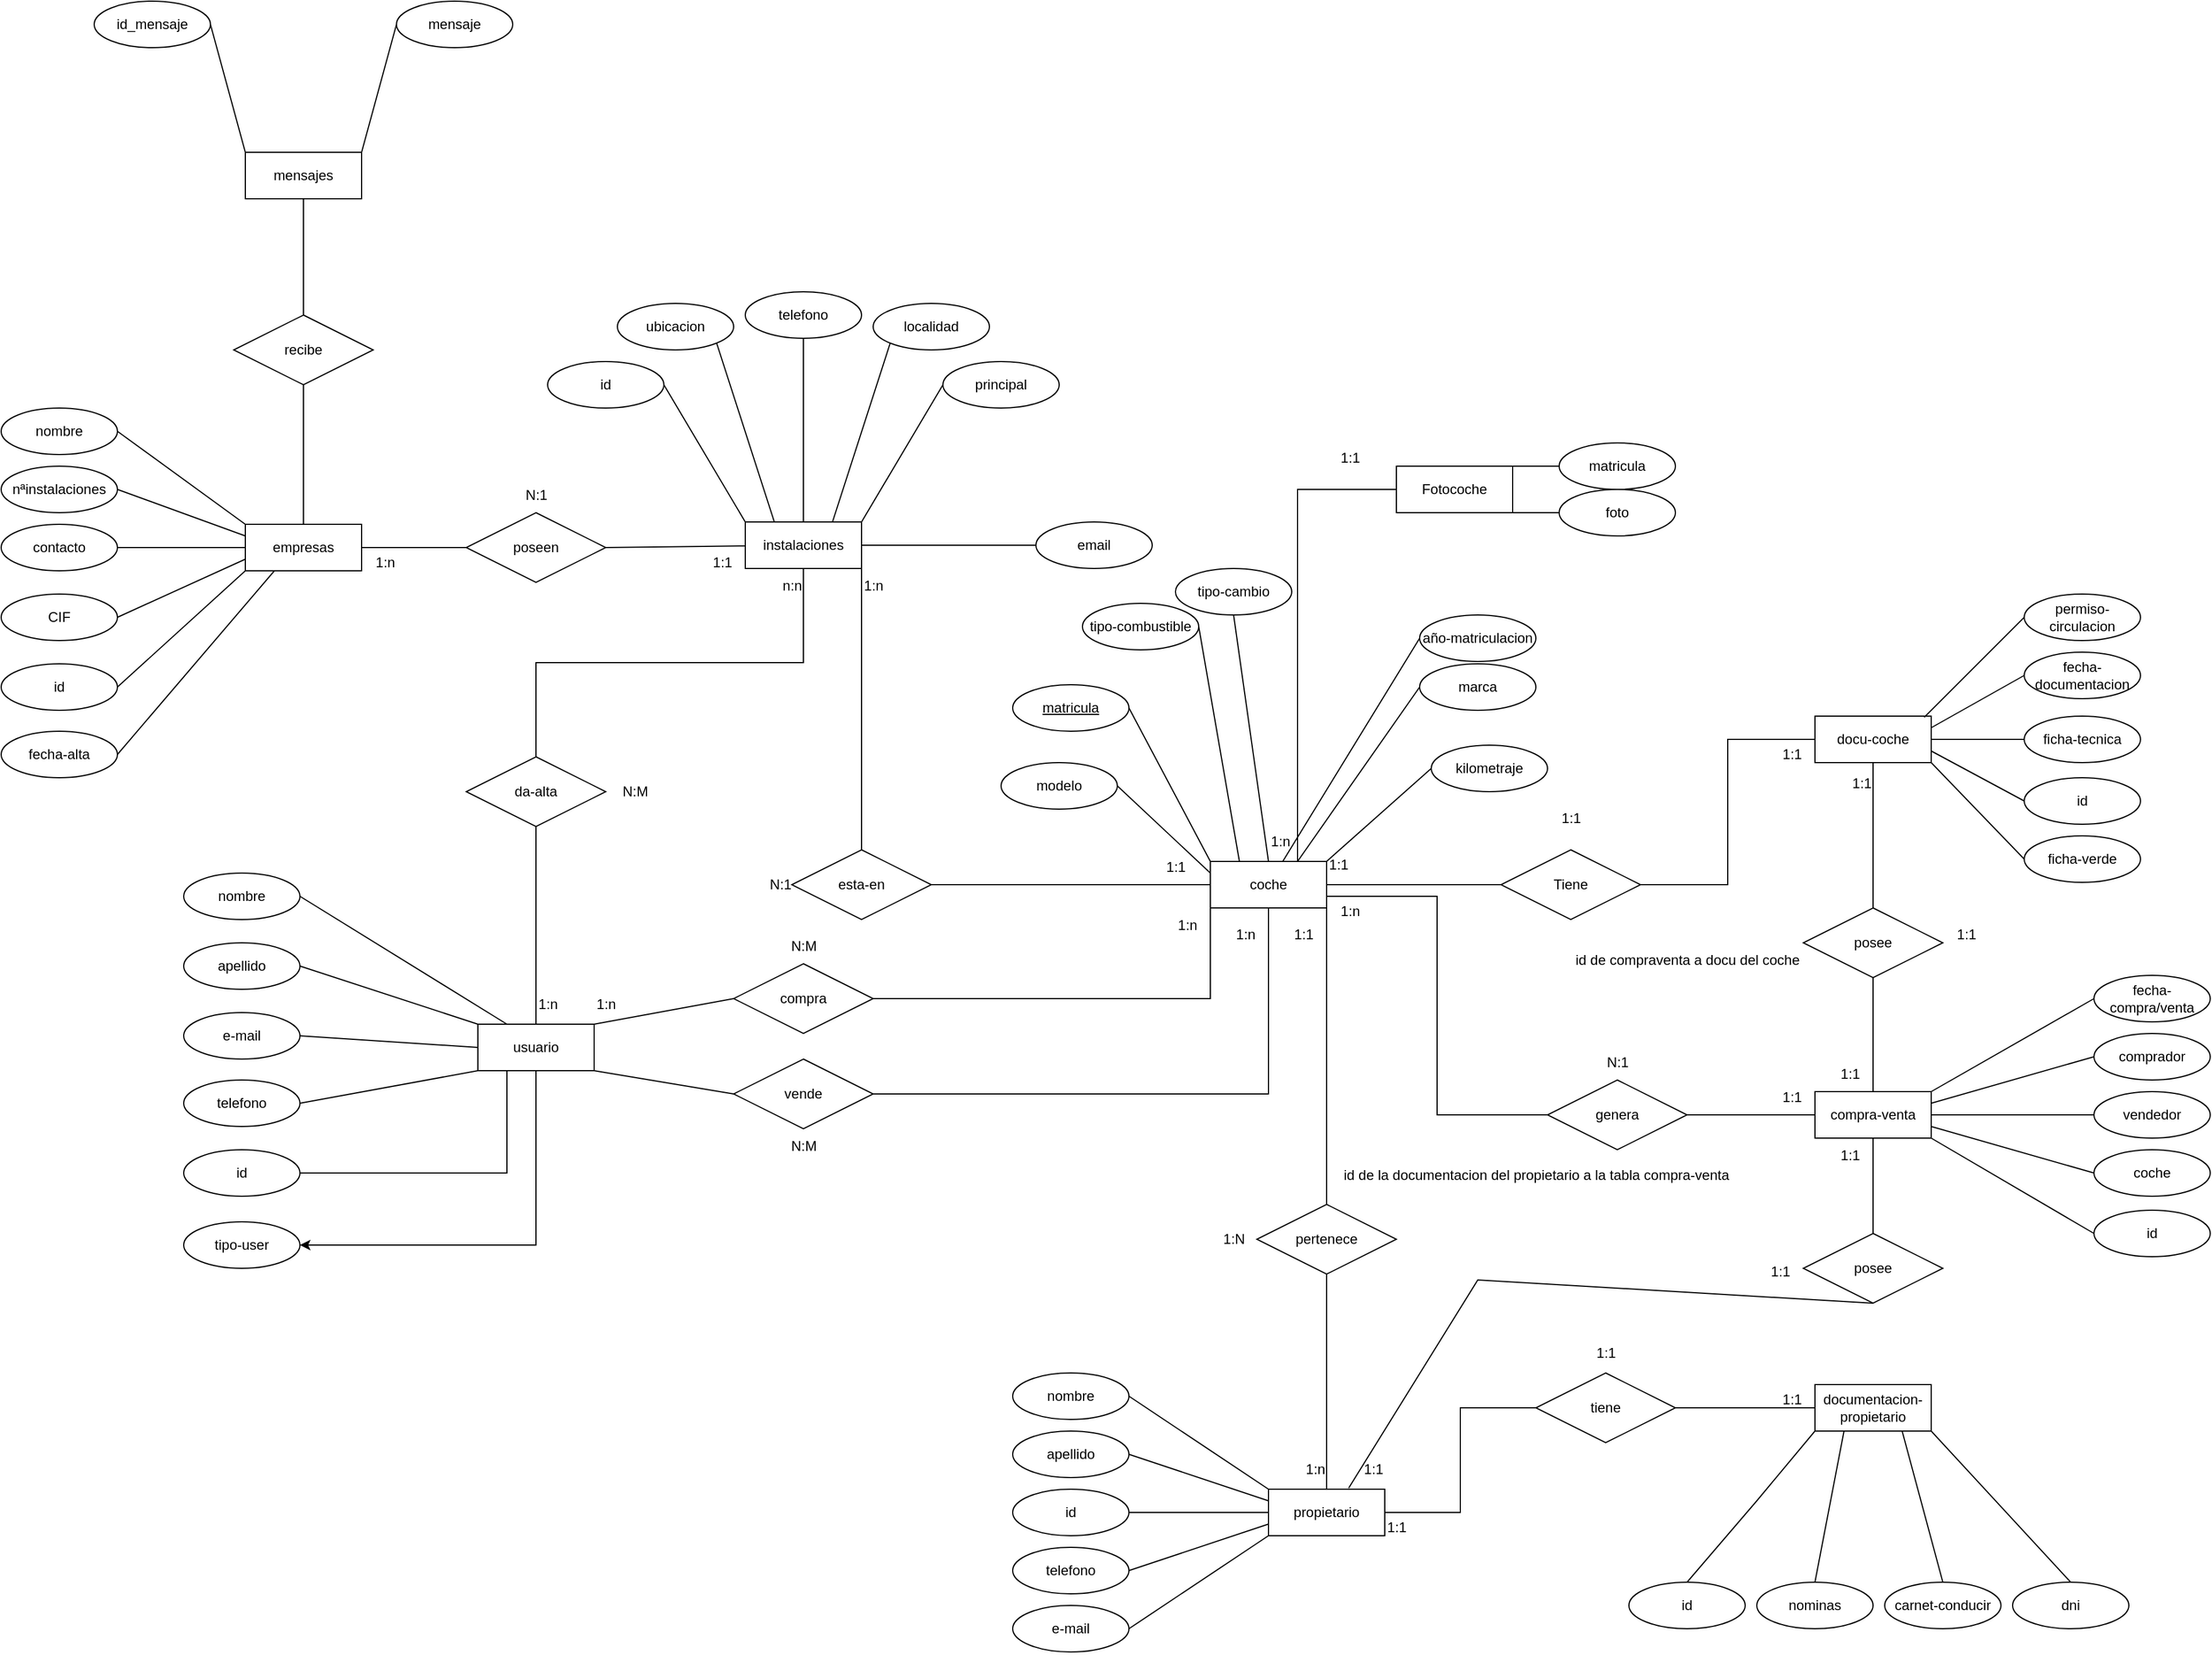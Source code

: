 <mxfile version="24.6.4" type="device">
  <diagram name="Página-1" id="o32XOpae7jngoMdHdTob">
    <mxGraphModel dx="2261" dy="2005" grid="1" gridSize="10" guides="1" tooltips="1" connect="1" arrows="1" fold="1" page="1" pageScale="1" pageWidth="827" pageHeight="1169" math="0" shadow="0">
      <root>
        <mxCell id="0" />
        <mxCell id="1" parent="0" />
        <mxCell id="p2h6je1VR1aponJOLCcb-19" style="edgeStyle=none;rounded=0;orthogonalLoop=1;jettySize=auto;html=1;exitX=1;exitY=0.5;exitDx=0;exitDy=0;endArrow=none;endFill=0;" parent="1" source="p2h6je1VR1aponJOLCcb-2" target="p2h6je1VR1aponJOLCcb-18" edge="1">
          <mxGeometry relative="1" as="geometry" />
        </mxCell>
        <mxCell id="LXrjmOvLJOe-oif1tUqk-15" style="edgeStyle=orthogonalEdgeStyle;rounded=0;orthogonalLoop=1;jettySize=auto;html=1;exitX=1;exitY=0.75;exitDx=0;exitDy=0;entryX=0;entryY=0.5;entryDx=0;entryDy=0;endArrow=none;endFill=0;" parent="1" source="p2h6je1VR1aponJOLCcb-2" target="LXrjmOvLJOe-oif1tUqk-14" edge="1">
          <mxGeometry relative="1" as="geometry" />
        </mxCell>
        <mxCell id="v3i-XIdAXRBcabQPb2au-12" style="edgeStyle=none;rounded=0;orthogonalLoop=1;jettySize=auto;html=1;exitX=0;exitY=0.5;exitDx=0;exitDy=0;entryX=1;entryY=0.5;entryDx=0;entryDy=0;endArrow=none;endFill=0;" parent="1" source="p2h6je1VR1aponJOLCcb-2" target="v3i-XIdAXRBcabQPb2au-11" edge="1">
          <mxGeometry relative="1" as="geometry" />
        </mxCell>
        <mxCell id="qPH6WN7WB-IxrL-zVzdW-25" style="edgeStyle=none;rounded=0;orthogonalLoop=1;jettySize=auto;html=1;exitX=1;exitY=1;exitDx=0;exitDy=0;entryX=0.5;entryY=0;entryDx=0;entryDy=0;endArrow=none;endFill=0;" parent="1" source="p2h6je1VR1aponJOLCcb-2" target="p2h6je1VR1aponJOLCcb-33" edge="1">
          <mxGeometry relative="1" as="geometry" />
        </mxCell>
        <mxCell id="p2h6je1VR1aponJOLCcb-2" value="coche" style="whiteSpace=wrap;html=1;align=center;" parent="1" vertex="1">
          <mxGeometry x="370" y="260" width="100" height="40" as="geometry" />
        </mxCell>
        <mxCell id="p2h6je1VR1aponJOLCcb-10" style="edgeStyle=none;rounded=0;orthogonalLoop=1;jettySize=auto;html=1;entryX=0;entryY=0;entryDx=0;entryDy=0;exitX=1;exitY=0.5;exitDx=0;exitDy=0;endArrow=none;endFill=0;" parent="1" source="p2h6je1VR1aponJOLCcb-3" target="p2h6je1VR1aponJOLCcb-2" edge="1">
          <mxGeometry relative="1" as="geometry">
            <mxPoint x="290" y="150" as="sourcePoint" />
          </mxGeometry>
        </mxCell>
        <mxCell id="p2h6je1VR1aponJOLCcb-3" value="&lt;u&gt;matricula&lt;/u&gt;" style="ellipse;whiteSpace=wrap;html=1;align=center;" parent="1" vertex="1">
          <mxGeometry x="200" y="108" width="100" height="40" as="geometry" />
        </mxCell>
        <mxCell id="p2h6je1VR1aponJOLCcb-15" style="edgeStyle=none;rounded=0;orthogonalLoop=1;jettySize=auto;html=1;exitX=0.5;exitY=1;exitDx=0;exitDy=0;entryX=0.5;entryY=0;entryDx=0;entryDy=0;endArrow=none;endFill=0;" parent="1" source="p2h6je1VR1aponJOLCcb-4" target="p2h6je1VR1aponJOLCcb-2" edge="1">
          <mxGeometry relative="1" as="geometry" />
        </mxCell>
        <mxCell id="p2h6je1VR1aponJOLCcb-4" value="tipo-cambio" style="ellipse;whiteSpace=wrap;html=1;align=center;" parent="1" vertex="1">
          <mxGeometry x="340" y="8" width="100" height="40" as="geometry" />
        </mxCell>
        <mxCell id="p2h6je1VR1aponJOLCcb-16" style="edgeStyle=none;rounded=0;orthogonalLoop=1;jettySize=auto;html=1;exitX=0;exitY=0.5;exitDx=0;exitDy=0;endArrow=none;endFill=0;" parent="1" source="p2h6je1VR1aponJOLCcb-5" target="p2h6je1VR1aponJOLCcb-2" edge="1">
          <mxGeometry relative="1" as="geometry" />
        </mxCell>
        <mxCell id="p2h6je1VR1aponJOLCcb-5" value="año-matriculacion" style="ellipse;whiteSpace=wrap;html=1;align=center;" parent="1" vertex="1">
          <mxGeometry x="550" y="48" width="100" height="40" as="geometry" />
        </mxCell>
        <mxCell id="p2h6je1VR1aponJOLCcb-14" style="edgeStyle=none;rounded=0;orthogonalLoop=1;jettySize=auto;html=1;exitX=1;exitY=0.5;exitDx=0;exitDy=0;entryX=0.25;entryY=0;entryDx=0;entryDy=0;endArrow=none;endFill=0;" parent="1" source="p2h6je1VR1aponJOLCcb-6" target="p2h6je1VR1aponJOLCcb-2" edge="1">
          <mxGeometry relative="1" as="geometry" />
        </mxCell>
        <mxCell id="p2h6je1VR1aponJOLCcb-6" value="tipo-combustible" style="ellipse;whiteSpace=wrap;html=1;align=center;" parent="1" vertex="1">
          <mxGeometry x="260" y="38" width="100" height="40" as="geometry" />
        </mxCell>
        <mxCell id="LXrjmOvLJOe-oif1tUqk-6" style="edgeStyle=none;rounded=0;orthogonalLoop=1;jettySize=auto;html=1;exitX=0;exitY=0.5;exitDx=0;exitDy=0;entryX=0.75;entryY=0;entryDx=0;entryDy=0;endArrow=none;endFill=0;" parent="1" source="p2h6je1VR1aponJOLCcb-7" target="p2h6je1VR1aponJOLCcb-2" edge="1">
          <mxGeometry relative="1" as="geometry" />
        </mxCell>
        <mxCell id="p2h6je1VR1aponJOLCcb-7" value="marca" style="ellipse;whiteSpace=wrap;html=1;align=center;" parent="1" vertex="1">
          <mxGeometry x="550" y="90" width="100" height="40" as="geometry" />
        </mxCell>
        <mxCell id="LXrjmOvLJOe-oif1tUqk-4" style="edgeStyle=none;rounded=0;orthogonalLoop=1;jettySize=auto;html=1;exitX=0;exitY=0.5;exitDx=0;exitDy=0;entryX=1;entryY=0;entryDx=0;entryDy=0;endArrow=none;endFill=0;" parent="1" source="p2h6je1VR1aponJOLCcb-8" target="p2h6je1VR1aponJOLCcb-2" edge="1">
          <mxGeometry relative="1" as="geometry" />
        </mxCell>
        <mxCell id="p2h6je1VR1aponJOLCcb-8" value="kilometraje" style="ellipse;whiteSpace=wrap;html=1;align=center;" parent="1" vertex="1">
          <mxGeometry x="560" y="160" width="100" height="40" as="geometry" />
        </mxCell>
        <mxCell id="p2h6je1VR1aponJOLCcb-11" style="edgeStyle=none;rounded=0;orthogonalLoop=1;jettySize=auto;html=1;exitX=1;exitY=0.5;exitDx=0;exitDy=0;entryX=0;entryY=0.25;entryDx=0;entryDy=0;endArrow=none;endFill=0;" parent="1" source="p2h6je1VR1aponJOLCcb-9" target="p2h6je1VR1aponJOLCcb-2" edge="1">
          <mxGeometry relative="1" as="geometry" />
        </mxCell>
        <mxCell id="p2h6je1VR1aponJOLCcb-9" value="modelo" style="ellipse;whiteSpace=wrap;html=1;align=center;" parent="1" vertex="1">
          <mxGeometry x="190" y="175" width="100" height="40" as="geometry" />
        </mxCell>
        <mxCell id="p2h6je1VR1aponJOLCcb-21" style="edgeStyle=orthogonalEdgeStyle;rounded=0;orthogonalLoop=1;jettySize=auto;html=1;exitX=1;exitY=0.5;exitDx=0;exitDy=0;entryX=0;entryY=0.5;entryDx=0;entryDy=0;endArrow=none;endFill=0;" parent="1" source="p2h6je1VR1aponJOLCcb-18" target="p2h6je1VR1aponJOLCcb-20" edge="1">
          <mxGeometry relative="1" as="geometry" />
        </mxCell>
        <mxCell id="p2h6je1VR1aponJOLCcb-18" value="Tiene" style="shape=rhombus;perimeter=rhombusPerimeter;whiteSpace=wrap;html=1;align=center;" parent="1" vertex="1">
          <mxGeometry x="620" y="250" width="120" height="60" as="geometry" />
        </mxCell>
        <mxCell id="qPH6WN7WB-IxrL-zVzdW-34" style="edgeStyle=none;rounded=0;orthogonalLoop=1;jettySize=auto;html=1;exitX=0.5;exitY=1;exitDx=0;exitDy=0;endArrow=none;endFill=0;" parent="1" source="p2h6je1VR1aponJOLCcb-20" target="v3i-XIdAXRBcabQPb2au-45" edge="1">
          <mxGeometry relative="1" as="geometry" />
        </mxCell>
        <mxCell id="p2h6je1VR1aponJOLCcb-20" value="docu-coche" style="whiteSpace=wrap;html=1;align=center;" parent="1" vertex="1">
          <mxGeometry x="890" y="135" width="100" height="40" as="geometry" />
        </mxCell>
        <mxCell id="p2h6je1VR1aponJOLCcb-22" value="permiso-circulacion" style="ellipse;whiteSpace=wrap;html=1;align=center;" parent="1" vertex="1">
          <mxGeometry x="1070" y="30" width="100" height="40" as="geometry" />
        </mxCell>
        <mxCell id="p2h6je1VR1aponJOLCcb-26" style="edgeStyle=none;rounded=0;orthogonalLoop=1;jettySize=auto;html=1;exitX=0;exitY=0.5;exitDx=0;exitDy=0;entryX=1;entryY=0.5;entryDx=0;entryDy=0;endArrow=none;endFill=0;" parent="1" source="p2h6je1VR1aponJOLCcb-23" target="p2h6je1VR1aponJOLCcb-20" edge="1">
          <mxGeometry relative="1" as="geometry" />
        </mxCell>
        <mxCell id="p2h6je1VR1aponJOLCcb-23" value="ficha-tecnica" style="ellipse;whiteSpace=wrap;html=1;align=center;" parent="1" vertex="1">
          <mxGeometry x="1070" y="135" width="100" height="40" as="geometry" />
        </mxCell>
        <mxCell id="p2h6je1VR1aponJOLCcb-27" style="edgeStyle=none;rounded=0;orthogonalLoop=1;jettySize=auto;html=1;exitX=0;exitY=0.5;exitDx=0;exitDy=0;entryX=1;entryY=1;entryDx=0;entryDy=0;endArrow=none;endFill=0;" parent="1" source="p2h6je1VR1aponJOLCcb-24" target="p2h6je1VR1aponJOLCcb-20" edge="1">
          <mxGeometry relative="1" as="geometry" />
        </mxCell>
        <mxCell id="p2h6je1VR1aponJOLCcb-24" value="ficha-verde" style="ellipse;whiteSpace=wrap;html=1;align=center;" parent="1" vertex="1">
          <mxGeometry x="1070" y="238" width="100" height="40" as="geometry" />
        </mxCell>
        <mxCell id="p2h6je1VR1aponJOLCcb-25" style="edgeStyle=none;rounded=0;orthogonalLoop=1;jettySize=auto;html=1;exitX=0;exitY=0.5;exitDx=0;exitDy=0;entryX=0.94;entryY=0.025;entryDx=0;entryDy=0;entryPerimeter=0;endArrow=none;endFill=0;" parent="1" source="p2h6je1VR1aponJOLCcb-22" target="p2h6je1VR1aponJOLCcb-20" edge="1">
          <mxGeometry relative="1" as="geometry" />
        </mxCell>
        <mxCell id="p2h6je1VR1aponJOLCcb-28" value="1:1" style="text;html=1;align=center;verticalAlign=middle;resizable=0;points=[];autosize=1;strokeColor=none;fillColor=none;" parent="1" vertex="1">
          <mxGeometry x="460" y="248" width="40" height="30" as="geometry" />
        </mxCell>
        <mxCell id="p2h6je1VR1aponJOLCcb-29" value="1:1" style="text;html=1;align=center;verticalAlign=middle;resizable=0;points=[];autosize=1;strokeColor=none;fillColor=none;" parent="1" vertex="1">
          <mxGeometry x="850" y="153" width="40" height="30" as="geometry" />
        </mxCell>
        <mxCell id="p2h6je1VR1aponJOLCcb-30" value="1:1" style="text;html=1;align=center;verticalAlign=middle;resizable=0;points=[];autosize=1;strokeColor=none;fillColor=none;" parent="1" vertex="1">
          <mxGeometry x="660" y="208" width="40" height="30" as="geometry" />
        </mxCell>
        <mxCell id="p2h6je1VR1aponJOLCcb-36" style="edgeStyle=none;rounded=0;orthogonalLoop=1;jettySize=auto;html=1;exitX=0.5;exitY=1;exitDx=0;exitDy=0;endArrow=none;endFill=0;" parent="1" source="p2h6je1VR1aponJOLCcb-33" target="p2h6je1VR1aponJOLCcb-35" edge="1">
          <mxGeometry relative="1" as="geometry" />
        </mxCell>
        <mxCell id="p2h6je1VR1aponJOLCcb-33" value="pertenece" style="shape=rhombus;perimeter=rhombusPerimeter;whiteSpace=wrap;html=1;align=center;" parent="1" vertex="1">
          <mxGeometry x="410" y="555" width="120" height="60" as="geometry" />
        </mxCell>
        <mxCell id="v3i-XIdAXRBcabQPb2au-23" style="edgeStyle=orthogonalEdgeStyle;rounded=0;orthogonalLoop=1;jettySize=auto;html=1;exitX=1;exitY=0.5;exitDx=0;exitDy=0;entryX=0;entryY=0.5;entryDx=0;entryDy=0;endArrow=none;endFill=0;" parent="1" source="p2h6je1VR1aponJOLCcb-35" target="v3i-XIdAXRBcabQPb2au-22" edge="1">
          <mxGeometry relative="1" as="geometry" />
        </mxCell>
        <mxCell id="p2h6je1VR1aponJOLCcb-35" value="propietario" style="whiteSpace=wrap;html=1;align=center;" parent="1" vertex="1">
          <mxGeometry x="420" y="800" width="100" height="40" as="geometry" />
        </mxCell>
        <mxCell id="p2h6je1VR1aponJOLCcb-43" style="edgeStyle=none;rounded=0;orthogonalLoop=1;jettySize=auto;html=1;exitX=1;exitY=0.5;exitDx=0;exitDy=0;entryX=0;entryY=0;entryDx=0;entryDy=0;endArrow=none;endFill=0;" parent="1" source="p2h6je1VR1aponJOLCcb-38" target="p2h6je1VR1aponJOLCcb-35" edge="1">
          <mxGeometry relative="1" as="geometry" />
        </mxCell>
        <mxCell id="p2h6je1VR1aponJOLCcb-38" value="nombre" style="ellipse;whiteSpace=wrap;html=1;align=center;" parent="1" vertex="1">
          <mxGeometry x="200" y="700" width="100" height="40" as="geometry" />
        </mxCell>
        <mxCell id="p2h6je1VR1aponJOLCcb-44" style="edgeStyle=none;rounded=0;orthogonalLoop=1;jettySize=auto;html=1;exitX=1;exitY=0.5;exitDx=0;exitDy=0;entryX=0;entryY=0.25;entryDx=0;entryDy=0;endArrow=none;endFill=0;" parent="1" source="p2h6je1VR1aponJOLCcb-39" target="p2h6je1VR1aponJOLCcb-35" edge="1">
          <mxGeometry relative="1" as="geometry" />
        </mxCell>
        <mxCell id="p2h6je1VR1aponJOLCcb-39" value="apellido" style="ellipse;whiteSpace=wrap;html=1;align=center;" parent="1" vertex="1">
          <mxGeometry x="200" y="750" width="100" height="40" as="geometry" />
        </mxCell>
        <mxCell id="p2h6je1VR1aponJOLCcb-46" style="edgeStyle=none;rounded=0;orthogonalLoop=1;jettySize=auto;html=1;exitX=1;exitY=0.5;exitDx=0;exitDy=0;entryX=0;entryY=1;entryDx=0;entryDy=0;endArrow=none;endFill=0;" parent="1" source="p2h6je1VR1aponJOLCcb-40" target="p2h6je1VR1aponJOLCcb-35" edge="1">
          <mxGeometry relative="1" as="geometry" />
        </mxCell>
        <mxCell id="p2h6je1VR1aponJOLCcb-40" value="e-mail" style="ellipse;whiteSpace=wrap;html=1;align=center;" parent="1" vertex="1">
          <mxGeometry x="200" y="900" width="100" height="40" as="geometry" />
        </mxCell>
        <mxCell id="p2h6je1VR1aponJOLCcb-45" style="edgeStyle=none;rounded=0;orthogonalLoop=1;jettySize=auto;html=1;exitX=1;exitY=0.5;exitDx=0;exitDy=0;entryX=0;entryY=0.75;entryDx=0;entryDy=0;endArrow=none;endFill=0;" parent="1" source="p2h6je1VR1aponJOLCcb-41" target="p2h6je1VR1aponJOLCcb-35" edge="1">
          <mxGeometry relative="1" as="geometry" />
        </mxCell>
        <mxCell id="p2h6je1VR1aponJOLCcb-41" value="telefono" style="ellipse;whiteSpace=wrap;html=1;align=center;" parent="1" vertex="1">
          <mxGeometry x="200" y="850" width="100" height="40" as="geometry" />
        </mxCell>
        <mxCell id="p2h6je1VR1aponJOLCcb-61" style="edgeStyle=none;rounded=0;orthogonalLoop=1;jettySize=auto;html=1;exitX=1;exitY=0.5;exitDx=0;exitDy=0;entryX=0;entryY=0.5;entryDx=0;entryDy=0;endArrow=none;endFill=0;" parent="1" source="p2h6je1VR1aponJOLCcb-47" target="p2h6je1VR1aponJOLCcb-59" edge="1">
          <mxGeometry relative="1" as="geometry" />
        </mxCell>
        <mxCell id="Er27oY1Nobx5qZrCMglw-3" style="edgeStyle=none;rounded=0;orthogonalLoop=1;jettySize=auto;html=1;exitX=0.5;exitY=0;exitDx=0;exitDy=0;entryX=0.5;entryY=1;entryDx=0;entryDy=0;endArrow=none;endFill=0;" edge="1" parent="1" source="p2h6je1VR1aponJOLCcb-47" target="Er27oY1Nobx5qZrCMglw-1">
          <mxGeometry relative="1" as="geometry" />
        </mxCell>
        <mxCell id="p2h6je1VR1aponJOLCcb-47" value="empresas" style="whiteSpace=wrap;html=1;align=center;" parent="1" vertex="1">
          <mxGeometry x="-460" y="-30" width="100" height="40" as="geometry" />
        </mxCell>
        <mxCell id="LXrjmOvLJOe-oif1tUqk-11" style="edgeStyle=none;rounded=0;orthogonalLoop=1;jettySize=auto;html=1;exitX=1;exitY=0;exitDx=0;exitDy=0;entryX=0;entryY=0.5;entryDx=0;entryDy=0;endArrow=none;endFill=0;" parent="1" source="p2h6je1VR1aponJOLCcb-48" target="LXrjmOvLJOe-oif1tUqk-1" edge="1">
          <mxGeometry relative="1" as="geometry" />
        </mxCell>
        <mxCell id="LXrjmOvLJOe-oif1tUqk-12" style="edgeStyle=none;rounded=0;orthogonalLoop=1;jettySize=auto;html=1;exitX=1;exitY=1;exitDx=0;exitDy=0;entryX=0;entryY=0.5;entryDx=0;entryDy=0;endArrow=none;endFill=0;" parent="1" source="p2h6je1VR1aponJOLCcb-48" target="LXrjmOvLJOe-oif1tUqk-9" edge="1">
          <mxGeometry relative="1" as="geometry" />
        </mxCell>
        <mxCell id="LVXX-1TOf8KX2wF0o9g_-2" style="edgeStyle=orthogonalEdgeStyle;rounded=0;orthogonalLoop=1;jettySize=auto;html=1;exitX=0.5;exitY=1;exitDx=0;exitDy=0;entryX=1;entryY=0.5;entryDx=0;entryDy=0;" parent="1" source="p2h6je1VR1aponJOLCcb-48" target="LVXX-1TOf8KX2wF0o9g_-1" edge="1">
          <mxGeometry relative="1" as="geometry" />
        </mxCell>
        <mxCell id="p2h6je1VR1aponJOLCcb-48" value="usuario" style="whiteSpace=wrap;html=1;align=center;" parent="1" vertex="1">
          <mxGeometry x="-260" y="400" width="100" height="40" as="geometry" />
        </mxCell>
        <mxCell id="p2h6je1VR1aponJOLCcb-54" style="edgeStyle=none;rounded=0;orthogonalLoop=1;jettySize=auto;html=1;exitX=1;exitY=0.5;exitDx=0;exitDy=0;entryX=0;entryY=1;entryDx=0;entryDy=0;endArrow=none;endFill=0;" parent="1" source="p2h6je1VR1aponJOLCcb-49" target="p2h6je1VR1aponJOLCcb-47" edge="1">
          <mxGeometry relative="1" as="geometry" />
        </mxCell>
        <mxCell id="p2h6je1VR1aponJOLCcb-49" value="id" style="ellipse;whiteSpace=wrap;html=1;align=center;" parent="1" vertex="1">
          <mxGeometry x="-670" y="90" width="100" height="40" as="geometry" />
        </mxCell>
        <mxCell id="p2h6je1VR1aponJOLCcb-55" style="edgeStyle=none;rounded=0;orthogonalLoop=1;jettySize=auto;html=1;exitX=1;exitY=0.5;exitDx=0;exitDy=0;entryX=0;entryY=0;entryDx=0;entryDy=0;endArrow=none;endFill=0;" parent="1" source="p2h6je1VR1aponJOLCcb-50" target="p2h6je1VR1aponJOLCcb-47" edge="1">
          <mxGeometry relative="1" as="geometry" />
        </mxCell>
        <mxCell id="p2h6je1VR1aponJOLCcb-50" value="nombre" style="ellipse;whiteSpace=wrap;html=1;align=center;" parent="1" vertex="1">
          <mxGeometry x="-670" y="-130" width="100" height="40" as="geometry" />
        </mxCell>
        <mxCell id="p2h6je1VR1aponJOLCcb-57" style="edgeStyle=none;rounded=0;orthogonalLoop=1;jettySize=auto;html=1;exitX=1;exitY=0.5;exitDx=0;exitDy=0;entryX=0;entryY=0.5;entryDx=0;entryDy=0;endArrow=none;endFill=0;" parent="1" source="p2h6je1VR1aponJOLCcb-51" target="p2h6je1VR1aponJOLCcb-47" edge="1">
          <mxGeometry relative="1" as="geometry" />
        </mxCell>
        <mxCell id="p2h6je1VR1aponJOLCcb-51" value="contacto" style="ellipse;whiteSpace=wrap;html=1;align=center;" parent="1" vertex="1">
          <mxGeometry x="-670" y="-30" width="100" height="40" as="geometry" />
        </mxCell>
        <mxCell id="p2h6je1VR1aponJOLCcb-52" value="CIF" style="ellipse;whiteSpace=wrap;html=1;align=center;" parent="1" vertex="1">
          <mxGeometry x="-670" y="30" width="100" height="40" as="geometry" />
        </mxCell>
        <mxCell id="p2h6je1VR1aponJOLCcb-56" style="edgeStyle=none;rounded=0;orthogonalLoop=1;jettySize=auto;html=1;exitX=1;exitY=0.5;exitDx=0;exitDy=0;entryX=0;entryY=0.25;entryDx=0;entryDy=0;endArrow=none;endFill=0;" parent="1" source="p2h6je1VR1aponJOLCcb-53" target="p2h6je1VR1aponJOLCcb-47" edge="1">
          <mxGeometry relative="1" as="geometry" />
        </mxCell>
        <mxCell id="p2h6je1VR1aponJOLCcb-53" value="nªinstalaciones" style="ellipse;whiteSpace=wrap;html=1;align=center;" parent="1" vertex="1">
          <mxGeometry x="-670" y="-80" width="100" height="40" as="geometry" />
        </mxCell>
        <mxCell id="p2h6je1VR1aponJOLCcb-58" style="edgeStyle=none;rounded=0;orthogonalLoop=1;jettySize=auto;html=1;exitX=1;exitY=0.5;exitDx=0;exitDy=0;entryX=0;entryY=0.75;entryDx=0;entryDy=0;endArrow=none;endFill=0;" parent="1" source="p2h6je1VR1aponJOLCcb-52" target="p2h6je1VR1aponJOLCcb-47" edge="1">
          <mxGeometry relative="1" as="geometry" />
        </mxCell>
        <mxCell id="p2h6je1VR1aponJOLCcb-62" style="edgeStyle=none;rounded=0;orthogonalLoop=1;jettySize=auto;html=1;exitX=1;exitY=0.5;exitDx=0;exitDy=0;endArrow=none;endFill=0;" parent="1" source="p2h6je1VR1aponJOLCcb-59" target="p2h6je1VR1aponJOLCcb-60" edge="1">
          <mxGeometry relative="1" as="geometry" />
        </mxCell>
        <mxCell id="p2h6je1VR1aponJOLCcb-59" value="poseen" style="shape=rhombus;perimeter=rhombusPerimeter;whiteSpace=wrap;html=1;align=center;" parent="1" vertex="1">
          <mxGeometry x="-270" y="-40" width="120" height="60" as="geometry" />
        </mxCell>
        <mxCell id="qPH6WN7WB-IxrL-zVzdW-4" style="edgeStyle=orthogonalEdgeStyle;rounded=0;orthogonalLoop=1;jettySize=auto;html=1;exitX=0.5;exitY=1;exitDx=0;exitDy=0;entryX=0.5;entryY=0;entryDx=0;entryDy=0;endArrow=none;endFill=0;" parent="1" source="p2h6je1VR1aponJOLCcb-60" target="LXrjmOvLJOe-oif1tUqk-18" edge="1">
          <mxGeometry relative="1" as="geometry" />
        </mxCell>
        <mxCell id="p2h6je1VR1aponJOLCcb-60" value="instalaciones" style="whiteSpace=wrap;html=1;align=center;" parent="1" vertex="1">
          <mxGeometry x="-30" y="-32" width="100" height="40" as="geometry" />
        </mxCell>
        <mxCell id="p2h6je1VR1aponJOLCcb-75" style="edgeStyle=none;rounded=0;orthogonalLoop=1;jettySize=auto;html=1;exitX=1;exitY=1;exitDx=0;exitDy=0;entryX=0.25;entryY=0;entryDx=0;entryDy=0;endArrow=none;endFill=0;" parent="1" source="p2h6je1VR1aponJOLCcb-64" target="p2h6je1VR1aponJOLCcb-60" edge="1">
          <mxGeometry relative="1" as="geometry" />
        </mxCell>
        <mxCell id="p2h6je1VR1aponJOLCcb-64" value="ubicacion" style="ellipse;whiteSpace=wrap;html=1;align=center;" parent="1" vertex="1">
          <mxGeometry x="-140" y="-220" width="100" height="40" as="geometry" />
        </mxCell>
        <mxCell id="qPH6WN7WB-IxrL-zVzdW-6" style="rounded=0;orthogonalLoop=1;jettySize=auto;html=1;exitX=0;exitY=1;exitDx=0;exitDy=0;entryX=0.75;entryY=0;entryDx=0;entryDy=0;endArrow=none;endFill=0;" parent="1" source="p2h6je1VR1aponJOLCcb-65" target="p2h6je1VR1aponJOLCcb-60" edge="1">
          <mxGeometry relative="1" as="geometry" />
        </mxCell>
        <mxCell id="p2h6je1VR1aponJOLCcb-65" value="localidad" style="ellipse;whiteSpace=wrap;html=1;align=center;" parent="1" vertex="1">
          <mxGeometry x="80" y="-220" width="100" height="40" as="geometry" />
        </mxCell>
        <mxCell id="p2h6je1VR1aponJOLCcb-73" style="edgeStyle=none;rounded=0;orthogonalLoop=1;jettySize=auto;html=1;exitX=0.5;exitY=1;exitDx=0;exitDy=0;entryX=0.5;entryY=0;entryDx=0;entryDy=0;endArrow=none;endFill=0;" parent="1" source="p2h6je1VR1aponJOLCcb-66" target="p2h6je1VR1aponJOLCcb-60" edge="1">
          <mxGeometry relative="1" as="geometry" />
        </mxCell>
        <mxCell id="p2h6je1VR1aponJOLCcb-66" value="telefono" style="ellipse;whiteSpace=wrap;html=1;align=center;" parent="1" vertex="1">
          <mxGeometry x="-30" y="-230" width="100" height="40" as="geometry" />
        </mxCell>
        <mxCell id="p2h6je1VR1aponJOLCcb-70" style="edgeStyle=none;rounded=0;orthogonalLoop=1;jettySize=auto;html=1;exitX=0;exitY=0.5;exitDx=0;exitDy=0;endArrow=none;endFill=0;" parent="1" source="p2h6je1VR1aponJOLCcb-67" target="p2h6je1VR1aponJOLCcb-60" edge="1">
          <mxGeometry relative="1" as="geometry" />
        </mxCell>
        <mxCell id="p2h6je1VR1aponJOLCcb-67" value="email" style="ellipse;whiteSpace=wrap;html=1;align=center;" parent="1" vertex="1">
          <mxGeometry x="220" y="-32" width="100" height="40" as="geometry" />
        </mxCell>
        <mxCell id="p2h6je1VR1aponJOLCcb-71" style="edgeStyle=none;rounded=0;orthogonalLoop=1;jettySize=auto;html=1;exitX=0;exitY=0.5;exitDx=0;exitDy=0;entryX=1;entryY=0;entryDx=0;entryDy=0;endArrow=none;endFill=0;" parent="1" source="p2h6je1VR1aponJOLCcb-68" target="p2h6je1VR1aponJOLCcb-60" edge="1">
          <mxGeometry relative="1" as="geometry" />
        </mxCell>
        <mxCell id="p2h6je1VR1aponJOLCcb-68" value="principal" style="ellipse;whiteSpace=wrap;html=1;align=center;" parent="1" vertex="1">
          <mxGeometry x="140" y="-170" width="100" height="40" as="geometry" />
        </mxCell>
        <mxCell id="p2h6je1VR1aponJOLCcb-85" style="edgeStyle=none;rounded=0;orthogonalLoop=1;jettySize=auto;html=1;exitX=1;exitY=0.5;exitDx=0;exitDy=0;entryX=0;entryY=1;entryDx=0;entryDy=0;endArrow=none;endFill=0;" parent="1" source="p2h6je1VR1aponJOLCcb-77" target="p2h6je1VR1aponJOLCcb-48" edge="1">
          <mxGeometry relative="1" as="geometry" />
        </mxCell>
        <mxCell id="p2h6je1VR1aponJOLCcb-77" value="telefono" style="ellipse;whiteSpace=wrap;html=1;align=center;" parent="1" vertex="1">
          <mxGeometry x="-513" y="448" width="100" height="40" as="geometry" />
        </mxCell>
        <mxCell id="p2h6je1VR1aponJOLCcb-84" style="edgeStyle=none;rounded=0;orthogonalLoop=1;jettySize=auto;html=1;exitX=1;exitY=0.5;exitDx=0;exitDy=0;entryX=0.25;entryY=0;entryDx=0;entryDy=0;endArrow=none;endFill=0;" parent="1" source="p2h6je1VR1aponJOLCcb-78" target="p2h6je1VR1aponJOLCcb-48" edge="1">
          <mxGeometry relative="1" as="geometry" />
        </mxCell>
        <mxCell id="p2h6je1VR1aponJOLCcb-78" value="nombre" style="ellipse;whiteSpace=wrap;html=1;align=center;" parent="1" vertex="1">
          <mxGeometry x="-513" y="270" width="100" height="40" as="geometry" />
        </mxCell>
        <mxCell id="p2h6je1VR1aponJOLCcb-83" style="edgeStyle=none;rounded=0;orthogonalLoop=1;jettySize=auto;html=1;exitX=1;exitY=0.5;exitDx=0;exitDy=0;entryX=0;entryY=0;entryDx=0;entryDy=0;endArrow=none;endFill=0;" parent="1" source="p2h6je1VR1aponJOLCcb-79" target="p2h6je1VR1aponJOLCcb-48" edge="1">
          <mxGeometry relative="1" as="geometry" />
        </mxCell>
        <mxCell id="p2h6je1VR1aponJOLCcb-79" value="apellido" style="ellipse;whiteSpace=wrap;html=1;align=center;" parent="1" vertex="1">
          <mxGeometry x="-513" y="330" width="100" height="40" as="geometry" />
        </mxCell>
        <mxCell id="p2h6je1VR1aponJOLCcb-82" style="edgeStyle=none;rounded=0;orthogonalLoop=1;jettySize=auto;html=1;exitX=1;exitY=0.5;exitDx=0;exitDy=0;entryX=0;entryY=0.5;entryDx=0;entryDy=0;endArrow=none;endFill=0;" parent="1" source="p2h6je1VR1aponJOLCcb-80" target="p2h6je1VR1aponJOLCcb-48" edge="1">
          <mxGeometry relative="1" as="geometry" />
        </mxCell>
        <mxCell id="p2h6je1VR1aponJOLCcb-80" value="e-mail" style="ellipse;whiteSpace=wrap;html=1;align=center;" parent="1" vertex="1">
          <mxGeometry x="-513" y="390" width="100" height="40" as="geometry" />
        </mxCell>
        <mxCell id="qPH6WN7WB-IxrL-zVzdW-14" style="edgeStyle=orthogonalEdgeStyle;rounded=0;orthogonalLoop=1;jettySize=auto;html=1;exitX=1;exitY=0.5;exitDx=0;exitDy=0;entryX=0;entryY=1;entryDx=0;entryDy=0;endArrow=none;endFill=0;" parent="1" source="LXrjmOvLJOe-oif1tUqk-1" target="p2h6je1VR1aponJOLCcb-2" edge="1">
          <mxGeometry relative="1" as="geometry">
            <mxPoint x="360" y="310" as="targetPoint" />
          </mxGeometry>
        </mxCell>
        <mxCell id="LXrjmOvLJOe-oif1tUqk-1" value="compra" style="shape=rhombus;perimeter=rhombusPerimeter;whiteSpace=wrap;html=1;align=center;" parent="1" vertex="1">
          <mxGeometry x="-40" y="348" width="120" height="60" as="geometry" />
        </mxCell>
        <mxCell id="qPH6WN7WB-IxrL-zVzdW-13" style="edgeStyle=orthogonalEdgeStyle;rounded=0;orthogonalLoop=1;jettySize=auto;html=1;exitX=1;exitY=0.5;exitDx=0;exitDy=0;entryX=0.5;entryY=1;entryDx=0;entryDy=0;endArrow=none;endFill=0;" parent="1" source="LXrjmOvLJOe-oif1tUqk-9" target="p2h6je1VR1aponJOLCcb-2" edge="1">
          <mxGeometry relative="1" as="geometry" />
        </mxCell>
        <mxCell id="LXrjmOvLJOe-oif1tUqk-9" value="vende" style="shape=rhombus;perimeter=rhombusPerimeter;whiteSpace=wrap;html=1;align=center;" parent="1" vertex="1">
          <mxGeometry x="-40" y="430" width="120" height="60" as="geometry" />
        </mxCell>
        <mxCell id="LXrjmOvLJOe-oif1tUqk-17" style="edgeStyle=none;rounded=0;orthogonalLoop=1;jettySize=auto;html=1;exitX=1;exitY=0.5;exitDx=0;exitDy=0;entryX=0;entryY=0.5;entryDx=0;entryDy=0;endArrow=none;endFill=0;" parent="1" source="LXrjmOvLJOe-oif1tUqk-14" target="LXrjmOvLJOe-oif1tUqk-16" edge="1">
          <mxGeometry relative="1" as="geometry" />
        </mxCell>
        <mxCell id="LXrjmOvLJOe-oif1tUqk-14" value="genera" style="shape=rhombus;perimeter=rhombusPerimeter;whiteSpace=wrap;html=1;align=center;" parent="1" vertex="1">
          <mxGeometry x="660" y="448" width="120" height="60" as="geometry" />
        </mxCell>
        <mxCell id="v3i-XIdAXRBcabQPb2au-41" style="edgeStyle=none;rounded=0;orthogonalLoop=1;jettySize=auto;html=1;exitX=0.5;exitY=1;exitDx=0;exitDy=0;entryX=0.5;entryY=0;entryDx=0;entryDy=0;endArrow=none;endFill=0;" parent="1" source="LXrjmOvLJOe-oif1tUqk-16" target="v3i-XIdAXRBcabQPb2au-40" edge="1">
          <mxGeometry relative="1" as="geometry" />
        </mxCell>
        <mxCell id="v3i-XIdAXRBcabQPb2au-47" style="edgeStyle=none;rounded=0;orthogonalLoop=1;jettySize=auto;html=1;exitX=0.5;exitY=0;exitDx=0;exitDy=0;entryX=0.5;entryY=1;entryDx=0;entryDy=0;endArrow=none;endFill=0;" parent="1" source="LXrjmOvLJOe-oif1tUqk-16" target="v3i-XIdAXRBcabQPb2au-45" edge="1">
          <mxGeometry relative="1" as="geometry" />
        </mxCell>
        <mxCell id="LXrjmOvLJOe-oif1tUqk-16" value="compra-venta" style="whiteSpace=wrap;html=1;align=center;" parent="1" vertex="1">
          <mxGeometry x="890" y="458" width="100" height="40" as="geometry" />
        </mxCell>
        <mxCell id="LXrjmOvLJOe-oif1tUqk-20" style="edgeStyle=none;rounded=0;orthogonalLoop=1;jettySize=auto;html=1;exitX=0.5;exitY=1;exitDx=0;exitDy=0;endArrow=none;endFill=0;" parent="1" source="LXrjmOvLJOe-oif1tUqk-18" target="p2h6je1VR1aponJOLCcb-48" edge="1">
          <mxGeometry relative="1" as="geometry" />
        </mxCell>
        <mxCell id="LXrjmOvLJOe-oif1tUqk-18" value="da-alta" style="shape=rhombus;perimeter=rhombusPerimeter;whiteSpace=wrap;html=1;align=center;" parent="1" vertex="1">
          <mxGeometry x="-270" y="170" width="120" height="60" as="geometry" />
        </mxCell>
        <mxCell id="LXrjmOvLJOe-oif1tUqk-26" style="edgeStyle=none;rounded=0;orthogonalLoop=1;jettySize=auto;html=1;exitX=0;exitY=0.5;exitDx=0;exitDy=0;entryX=1;entryY=0;entryDx=0;entryDy=0;endArrow=none;endFill=0;" parent="1" source="LXrjmOvLJOe-oif1tUqk-21" target="LXrjmOvLJOe-oif1tUqk-16" edge="1">
          <mxGeometry relative="1" as="geometry" />
        </mxCell>
        <mxCell id="LXrjmOvLJOe-oif1tUqk-21" value="fecha-compra/venta" style="ellipse;whiteSpace=wrap;html=1;align=center;" parent="1" vertex="1">
          <mxGeometry x="1130" y="358" width="100" height="40" as="geometry" />
        </mxCell>
        <mxCell id="LXrjmOvLJOe-oif1tUqk-29" style="edgeStyle=none;rounded=0;orthogonalLoop=1;jettySize=auto;html=1;exitX=0;exitY=0.5;exitDx=0;exitDy=0;entryX=1;entryY=0.5;entryDx=0;entryDy=0;endArrow=none;endFill=0;" parent="1" source="LXrjmOvLJOe-oif1tUqk-22" target="LXrjmOvLJOe-oif1tUqk-16" edge="1">
          <mxGeometry relative="1" as="geometry" />
        </mxCell>
        <mxCell id="LXrjmOvLJOe-oif1tUqk-22" value="vendedor" style="ellipse;whiteSpace=wrap;html=1;align=center;" parent="1" vertex="1">
          <mxGeometry x="1130" y="458" width="100" height="40" as="geometry" />
        </mxCell>
        <mxCell id="LXrjmOvLJOe-oif1tUqk-27" style="edgeStyle=none;rounded=0;orthogonalLoop=1;jettySize=auto;html=1;exitX=0;exitY=0.5;exitDx=0;exitDy=0;entryX=1;entryY=0.25;entryDx=0;entryDy=0;endArrow=none;endFill=0;" parent="1" source="LXrjmOvLJOe-oif1tUqk-23" target="LXrjmOvLJOe-oif1tUqk-16" edge="1">
          <mxGeometry relative="1" as="geometry" />
        </mxCell>
        <mxCell id="LXrjmOvLJOe-oif1tUqk-23" value="comprador" style="ellipse;whiteSpace=wrap;html=1;align=center;" parent="1" vertex="1">
          <mxGeometry x="1130" y="408" width="100" height="40" as="geometry" />
        </mxCell>
        <mxCell id="LXrjmOvLJOe-oif1tUqk-30" style="edgeStyle=none;rounded=0;orthogonalLoop=1;jettySize=auto;html=1;exitX=0;exitY=0.5;exitDx=0;exitDy=0;entryX=1;entryY=0.75;entryDx=0;entryDy=0;endArrow=none;endFill=0;" parent="1" source="LXrjmOvLJOe-oif1tUqk-24" target="LXrjmOvLJOe-oif1tUqk-16" edge="1">
          <mxGeometry relative="1" as="geometry" />
        </mxCell>
        <mxCell id="LXrjmOvLJOe-oif1tUqk-24" value="coche" style="ellipse;whiteSpace=wrap;html=1;align=center;" parent="1" vertex="1">
          <mxGeometry x="1130" y="508" width="100" height="40" as="geometry" />
        </mxCell>
        <mxCell id="v3i-XIdAXRBcabQPb2au-3" style="edgeStyle=none;rounded=0;orthogonalLoop=1;jettySize=auto;html=1;exitX=1;exitY=0.5;exitDx=0;exitDy=0;entryX=0.25;entryY=1;entryDx=0;entryDy=0;endArrow=none;endFill=0;" parent="1" source="v3i-XIdAXRBcabQPb2au-1" target="p2h6je1VR1aponJOLCcb-47" edge="1">
          <mxGeometry relative="1" as="geometry" />
        </mxCell>
        <mxCell id="v3i-XIdAXRBcabQPb2au-1" value="fecha-alta" style="ellipse;whiteSpace=wrap;html=1;align=center;" parent="1" vertex="1">
          <mxGeometry x="-670" y="148" width="100" height="40" as="geometry" />
        </mxCell>
        <mxCell id="v3i-XIdAXRBcabQPb2au-6" style="edgeStyle=none;rounded=0;orthogonalLoop=1;jettySize=auto;html=1;exitX=1;exitY=0.5;exitDx=0;exitDy=0;entryX=0;entryY=0;entryDx=0;entryDy=0;endArrow=none;endFill=0;" parent="1" source="v3i-XIdAXRBcabQPb2au-5" target="p2h6je1VR1aponJOLCcb-60" edge="1">
          <mxGeometry relative="1" as="geometry" />
        </mxCell>
        <mxCell id="v3i-XIdAXRBcabQPb2au-5" value="id" style="ellipse;whiteSpace=wrap;html=1;align=center;" parent="1" vertex="1">
          <mxGeometry x="-200" y="-170" width="100" height="40" as="geometry" />
        </mxCell>
        <mxCell id="qPH6WN7WB-IxrL-zVzdW-2" style="edgeStyle=orthogonalEdgeStyle;rounded=0;orthogonalLoop=1;jettySize=auto;html=1;exitX=1;exitY=0.5;exitDx=0;exitDy=0;entryX=0.25;entryY=1;entryDx=0;entryDy=0;endArrow=none;endFill=0;" parent="1" source="v3i-XIdAXRBcabQPb2au-9" target="p2h6je1VR1aponJOLCcb-48" edge="1">
          <mxGeometry relative="1" as="geometry" />
        </mxCell>
        <mxCell id="v3i-XIdAXRBcabQPb2au-9" value="id" style="ellipse;whiteSpace=wrap;html=1;align=center;" parent="1" vertex="1">
          <mxGeometry x="-513" y="508" width="100" height="40" as="geometry" />
        </mxCell>
        <mxCell id="v3i-XIdAXRBcabQPb2au-13" style="edgeStyle=none;rounded=0;orthogonalLoop=1;jettySize=auto;html=1;exitX=0.5;exitY=0;exitDx=0;exitDy=0;entryX=1;entryY=1;entryDx=0;entryDy=0;endArrow=none;endFill=0;" parent="1" source="v3i-XIdAXRBcabQPb2au-11" target="p2h6je1VR1aponJOLCcb-60" edge="1">
          <mxGeometry relative="1" as="geometry" />
        </mxCell>
        <mxCell id="v3i-XIdAXRBcabQPb2au-11" value="esta-en" style="shape=rhombus;perimeter=rhombusPerimeter;whiteSpace=wrap;html=1;align=center;" parent="1" vertex="1">
          <mxGeometry x="10" y="250" width="120" height="60" as="geometry" />
        </mxCell>
        <mxCell id="v3i-XIdAXRBcabQPb2au-14" value="1:1" style="text;html=1;align=center;verticalAlign=middle;resizable=0;points=[];autosize=1;strokeColor=none;fillColor=none;" parent="1" vertex="1">
          <mxGeometry x="320" y="250" width="40" height="30" as="geometry" />
        </mxCell>
        <mxCell id="v3i-XIdAXRBcabQPb2au-15" value="1:n" style="text;html=1;align=center;verticalAlign=middle;resizable=0;points=[];autosize=1;strokeColor=none;fillColor=none;" parent="1" vertex="1">
          <mxGeometry x="60" y="8" width="40" height="30" as="geometry" />
        </mxCell>
        <mxCell id="v3i-XIdAXRBcabQPb2au-16" value="N:1" style="text;html=1;align=center;verticalAlign=middle;resizable=0;points=[];autosize=1;strokeColor=none;fillColor=none;" parent="1" vertex="1">
          <mxGeometry x="-20" y="265" width="40" height="30" as="geometry" />
        </mxCell>
        <mxCell id="v3i-XIdAXRBcabQPb2au-20" style="edgeStyle=none;rounded=0;orthogonalLoop=1;jettySize=auto;html=1;exitX=0;exitY=0.5;exitDx=0;exitDy=0;entryX=1;entryY=0.25;entryDx=0;entryDy=0;endArrow=none;endFill=0;" parent="1" source="v3i-XIdAXRBcabQPb2au-19" target="p2h6je1VR1aponJOLCcb-20" edge="1">
          <mxGeometry relative="1" as="geometry" />
        </mxCell>
        <mxCell id="v3i-XIdAXRBcabQPb2au-19" value="fecha-documentacion" style="ellipse;whiteSpace=wrap;html=1;align=center;" parent="1" vertex="1">
          <mxGeometry x="1070" y="80" width="100" height="40" as="geometry" />
        </mxCell>
        <mxCell id="v3i-XIdAXRBcabQPb2au-25" style="edgeStyle=none;rounded=0;orthogonalLoop=1;jettySize=auto;html=1;exitX=1;exitY=0.5;exitDx=0;exitDy=0;entryX=0;entryY=0.5;entryDx=0;entryDy=0;endArrow=none;endFill=0;" parent="1" source="v3i-XIdAXRBcabQPb2au-22" target="v3i-XIdAXRBcabQPb2au-24" edge="1">
          <mxGeometry relative="1" as="geometry" />
        </mxCell>
        <mxCell id="v3i-XIdAXRBcabQPb2au-22" value="tiene" style="shape=rhombus;perimeter=rhombusPerimeter;whiteSpace=wrap;html=1;align=center;" parent="1" vertex="1">
          <mxGeometry x="650" y="700" width="120" height="60" as="geometry" />
        </mxCell>
        <mxCell id="v3i-XIdAXRBcabQPb2au-24" value="documentacion-propietario" style="whiteSpace=wrap;html=1;align=center;" parent="1" vertex="1">
          <mxGeometry x="890" y="710" width="100" height="40" as="geometry" />
        </mxCell>
        <mxCell id="v3i-XIdAXRBcabQPb2au-29" style="edgeStyle=none;rounded=0;orthogonalLoop=1;jettySize=auto;html=1;exitX=0.5;exitY=0;exitDx=0;exitDy=0;entryX=1;entryY=1;entryDx=0;entryDy=0;endArrow=none;endFill=0;" parent="1" source="v3i-XIdAXRBcabQPb2au-26" target="v3i-XIdAXRBcabQPb2au-24" edge="1">
          <mxGeometry relative="1" as="geometry" />
        </mxCell>
        <mxCell id="v3i-XIdAXRBcabQPb2au-26" value="dni" style="ellipse;whiteSpace=wrap;html=1;align=center;" parent="1" vertex="1">
          <mxGeometry x="1060" y="880" width="100" height="40" as="geometry" />
        </mxCell>
        <mxCell id="v3i-XIdAXRBcabQPb2au-30" style="edgeStyle=none;rounded=0;orthogonalLoop=1;jettySize=auto;html=1;exitX=0.5;exitY=0;exitDx=0;exitDy=0;entryX=0.75;entryY=1;entryDx=0;entryDy=0;endArrow=none;endFill=0;" parent="1" source="v3i-XIdAXRBcabQPb2au-27" target="v3i-XIdAXRBcabQPb2au-24" edge="1">
          <mxGeometry relative="1" as="geometry" />
        </mxCell>
        <mxCell id="v3i-XIdAXRBcabQPb2au-27" value="carnet-conducir" style="ellipse;whiteSpace=wrap;html=1;align=center;" parent="1" vertex="1">
          <mxGeometry x="950" y="880" width="100" height="40" as="geometry" />
        </mxCell>
        <mxCell id="v3i-XIdAXRBcabQPb2au-31" style="edgeStyle=none;rounded=0;orthogonalLoop=1;jettySize=auto;html=1;exitX=0.5;exitY=0;exitDx=0;exitDy=0;entryX=0.25;entryY=1;entryDx=0;entryDy=0;endArrow=none;endFill=0;" parent="1" source="v3i-XIdAXRBcabQPb2au-28" target="v3i-XIdAXRBcabQPb2au-24" edge="1">
          <mxGeometry relative="1" as="geometry" />
        </mxCell>
        <mxCell id="v3i-XIdAXRBcabQPb2au-28" value="nominas" style="ellipse;whiteSpace=wrap;html=1;align=center;" parent="1" vertex="1">
          <mxGeometry x="840" y="880" width="100" height="40" as="geometry" />
        </mxCell>
        <mxCell id="v3i-XIdAXRBcabQPb2au-37" style="edgeStyle=none;rounded=0;orthogonalLoop=1;jettySize=auto;html=1;exitX=0.5;exitY=0;exitDx=0;exitDy=0;entryX=0;entryY=1;entryDx=0;entryDy=0;endArrow=none;endFill=0;" parent="1" source="v3i-XIdAXRBcabQPb2au-34" target="v3i-XIdAXRBcabQPb2au-24" edge="1">
          <mxGeometry relative="1" as="geometry">
            <Array as="points">
              <mxPoint x="840" y="810" />
            </Array>
          </mxGeometry>
        </mxCell>
        <mxCell id="v3i-XIdAXRBcabQPb2au-34" value="id" style="ellipse;whiteSpace=wrap;html=1;align=center;" parent="1" vertex="1">
          <mxGeometry x="730" y="880" width="100" height="40" as="geometry" />
        </mxCell>
        <mxCell id="v3i-XIdAXRBcabQPb2au-36" style="edgeStyle=none;rounded=0;orthogonalLoop=1;jettySize=auto;html=1;exitX=0;exitY=0.5;exitDx=0;exitDy=0;entryX=1;entryY=0.75;entryDx=0;entryDy=0;endArrow=none;endFill=0;" parent="1" source="v3i-XIdAXRBcabQPb2au-35" target="p2h6je1VR1aponJOLCcb-20" edge="1">
          <mxGeometry relative="1" as="geometry" />
        </mxCell>
        <mxCell id="v3i-XIdAXRBcabQPb2au-35" value="id" style="ellipse;whiteSpace=wrap;html=1;align=center;" parent="1" vertex="1">
          <mxGeometry x="1070" y="188" width="100" height="40" as="geometry" />
        </mxCell>
        <mxCell id="v3i-XIdAXRBcabQPb2au-38" value="id" style="ellipse;whiteSpace=wrap;html=1;align=center;" parent="1" vertex="1">
          <mxGeometry x="1130" y="560" width="100" height="40" as="geometry" />
        </mxCell>
        <mxCell id="v3i-XIdAXRBcabQPb2au-39" style="edgeStyle=none;rounded=0;orthogonalLoop=1;jettySize=auto;html=1;exitX=0;exitY=0.5;exitDx=0;exitDy=0;entryX=1;entryY=1;entryDx=0;entryDy=0;endArrow=none;endFill=0;" parent="1" source="v3i-XIdAXRBcabQPb2au-38" target="LXrjmOvLJOe-oif1tUqk-16" edge="1">
          <mxGeometry relative="1" as="geometry" />
        </mxCell>
        <mxCell id="v3i-XIdAXRBcabQPb2au-42" style="edgeStyle=none;rounded=0;orthogonalLoop=1;jettySize=auto;html=1;exitX=0.5;exitY=1;exitDx=0;exitDy=0;entryX=0.69;entryY=-0.025;entryDx=0;entryDy=0;endArrow=none;endFill=0;entryPerimeter=0;" parent="1" source="v3i-XIdAXRBcabQPb2au-40" target="p2h6je1VR1aponJOLCcb-35" edge="1">
          <mxGeometry relative="1" as="geometry">
            <Array as="points">
              <mxPoint x="600" y="620" />
            </Array>
          </mxGeometry>
        </mxCell>
        <mxCell id="v3i-XIdAXRBcabQPb2au-40" value="posee" style="shape=rhombus;perimeter=rhombusPerimeter;whiteSpace=wrap;html=1;align=center;" parent="1" vertex="1">
          <mxGeometry x="880" y="580" width="120" height="60" as="geometry" />
        </mxCell>
        <mxCell id="v3i-XIdAXRBcabQPb2au-43" value="id de la documentacion del propietario a la tabla compra-venta" style="text;html=1;align=center;verticalAlign=middle;resizable=0;points=[];autosize=1;strokeColor=none;fillColor=none;" parent="1" vertex="1">
          <mxGeometry x="470" y="515" width="360" height="30" as="geometry" />
        </mxCell>
        <mxCell id="v3i-XIdAXRBcabQPb2au-44" value="id de compraventa a docu del coche" style="text;html=1;align=center;verticalAlign=middle;resizable=0;points=[];autosize=1;strokeColor=none;fillColor=none;" parent="1" vertex="1">
          <mxGeometry x="670" y="330" width="220" height="30" as="geometry" />
        </mxCell>
        <mxCell id="v3i-XIdAXRBcabQPb2au-46" style="edgeStyle=none;rounded=0;orthogonalLoop=1;jettySize=auto;html=1;exitX=0.5;exitY=0;exitDx=0;exitDy=0;entryX=0.5;entryY=1;entryDx=0;entryDy=0;endArrow=none;endFill=0;strokeColor=none;" parent="1" source="v3i-XIdAXRBcabQPb2au-45" target="p2h6je1VR1aponJOLCcb-20" edge="1">
          <mxGeometry relative="1" as="geometry" />
        </mxCell>
        <mxCell id="v3i-XIdAXRBcabQPb2au-45" value="posee" style="shape=rhombus;perimeter=rhombusPerimeter;whiteSpace=wrap;html=1;align=center;" parent="1" vertex="1">
          <mxGeometry x="880" y="300" width="120" height="60" as="geometry" />
        </mxCell>
        <mxCell id="qPH6WN7WB-IxrL-zVzdW-1" value="1:n" style="text;html=1;align=center;verticalAlign=middle;resizable=0;points=[];autosize=1;strokeColor=none;fillColor=none;" parent="1" vertex="1">
          <mxGeometry x="-360" y="-12" width="40" height="30" as="geometry" />
        </mxCell>
        <mxCell id="qPH6WN7WB-IxrL-zVzdW-7" value="1:1" style="text;html=1;align=center;verticalAlign=middle;resizable=0;points=[];autosize=1;strokeColor=none;fillColor=none;" parent="1" vertex="1">
          <mxGeometry x="-70" y="-12" width="40" height="30" as="geometry" />
        </mxCell>
        <mxCell id="qPH6WN7WB-IxrL-zVzdW-8" value="N:1" style="text;html=1;align=center;verticalAlign=middle;resizable=0;points=[];autosize=1;strokeColor=none;fillColor=none;" parent="1" vertex="1">
          <mxGeometry x="-230" y="-70" width="40" height="30" as="geometry" />
        </mxCell>
        <mxCell id="qPH6WN7WB-IxrL-zVzdW-10" value="n:n" style="text;html=1;align=center;verticalAlign=middle;resizable=0;points=[];autosize=1;strokeColor=none;fillColor=none;" parent="1" vertex="1">
          <mxGeometry x="-10" y="8" width="40" height="30" as="geometry" />
        </mxCell>
        <mxCell id="qPH6WN7WB-IxrL-zVzdW-11" value="1:n" style="text;html=1;align=center;verticalAlign=middle;resizable=0;points=[];autosize=1;strokeColor=none;fillColor=none;" parent="1" vertex="1">
          <mxGeometry x="-220" y="368" width="40" height="30" as="geometry" />
        </mxCell>
        <mxCell id="qPH6WN7WB-IxrL-zVzdW-12" value="N:M" style="text;html=1;align=center;verticalAlign=middle;resizable=0;points=[];autosize=1;strokeColor=none;fillColor=none;" parent="1" vertex="1">
          <mxGeometry x="-150" y="185" width="50" height="30" as="geometry" />
        </mxCell>
        <mxCell id="qPH6WN7WB-IxrL-zVzdW-16" value="1:n" style="text;html=1;align=center;verticalAlign=middle;resizable=0;points=[];autosize=1;strokeColor=none;fillColor=none;" parent="1" vertex="1">
          <mxGeometry x="-170" y="368" width="40" height="30" as="geometry" />
        </mxCell>
        <mxCell id="qPH6WN7WB-IxrL-zVzdW-17" value="1:n" style="text;html=1;align=center;verticalAlign=middle;resizable=0;points=[];autosize=1;strokeColor=none;fillColor=none;" parent="1" vertex="1">
          <mxGeometry x="330" y="300" width="40" height="30" as="geometry" />
        </mxCell>
        <mxCell id="qPH6WN7WB-IxrL-zVzdW-18" value="N:M" style="text;html=1;align=center;verticalAlign=middle;resizable=0;points=[];autosize=1;strokeColor=none;fillColor=none;" parent="1" vertex="1">
          <mxGeometry x="-5" y="318" width="50" height="30" as="geometry" />
        </mxCell>
        <mxCell id="qPH6WN7WB-IxrL-zVzdW-20" value="1:n" style="text;html=1;align=center;verticalAlign=middle;resizable=0;points=[];autosize=1;strokeColor=none;fillColor=none;" parent="1" vertex="1">
          <mxGeometry x="380" y="308" width="40" height="30" as="geometry" />
        </mxCell>
        <mxCell id="qPH6WN7WB-IxrL-zVzdW-21" value="N:M" style="text;html=1;align=center;verticalAlign=middle;resizable=0;points=[];autosize=1;strokeColor=none;fillColor=none;" parent="1" vertex="1">
          <mxGeometry x="-5" y="490" width="50" height="30" as="geometry" />
        </mxCell>
        <mxCell id="qPH6WN7WB-IxrL-zVzdW-23" style="edgeStyle=none;rounded=0;orthogonalLoop=1;jettySize=auto;html=1;exitX=1;exitY=0.5;exitDx=0;exitDy=0;entryX=0;entryY=0.5;entryDx=0;entryDy=0;endArrow=none;endFill=0;" parent="1" source="qPH6WN7WB-IxrL-zVzdW-22" target="p2h6je1VR1aponJOLCcb-35" edge="1">
          <mxGeometry relative="1" as="geometry" />
        </mxCell>
        <mxCell id="qPH6WN7WB-IxrL-zVzdW-22" value="id" style="ellipse;whiteSpace=wrap;html=1;align=center;" parent="1" vertex="1">
          <mxGeometry x="200" y="800" width="100" height="40" as="geometry" />
        </mxCell>
        <mxCell id="qPH6WN7WB-IxrL-zVzdW-24" style="edgeStyle=none;rounded=0;orthogonalLoop=1;jettySize=auto;html=1;exitX=0.5;exitY=1;exitDx=0;exitDy=0;" parent="1" source="p2h6je1VR1aponJOLCcb-40" target="p2h6je1VR1aponJOLCcb-40" edge="1">
          <mxGeometry relative="1" as="geometry" />
        </mxCell>
        <mxCell id="qPH6WN7WB-IxrL-zVzdW-26" value="1:1" style="text;html=1;align=center;verticalAlign=middle;resizable=0;points=[];autosize=1;strokeColor=none;fillColor=none;" parent="1" vertex="1">
          <mxGeometry x="430" y="308" width="40" height="30" as="geometry" />
        </mxCell>
        <mxCell id="qPH6WN7WB-IxrL-zVzdW-27" value="1:n" style="text;html=1;align=center;verticalAlign=middle;resizable=0;points=[];autosize=1;strokeColor=none;fillColor=none;" parent="1" vertex="1">
          <mxGeometry x="440" y="768" width="40" height="30" as="geometry" />
        </mxCell>
        <mxCell id="qPH6WN7WB-IxrL-zVzdW-28" value="1:N" style="text;html=1;align=center;verticalAlign=middle;resizable=0;points=[];autosize=1;strokeColor=none;fillColor=none;" parent="1" vertex="1">
          <mxGeometry x="370" y="570" width="40" height="30" as="geometry" />
        </mxCell>
        <mxCell id="qPH6WN7WB-IxrL-zVzdW-35" value="1:n" style="text;html=1;align=center;verticalAlign=middle;resizable=0;points=[];autosize=1;strokeColor=none;fillColor=none;" parent="1" vertex="1">
          <mxGeometry x="470" y="288" width="40" height="30" as="geometry" />
        </mxCell>
        <mxCell id="qPH6WN7WB-IxrL-zVzdW-36" value="1:1" style="text;html=1;align=center;verticalAlign=middle;resizable=0;points=[];autosize=1;strokeColor=none;fillColor=none;" parent="1" vertex="1">
          <mxGeometry x="850" y="448" width="40" height="30" as="geometry" />
        </mxCell>
        <mxCell id="qPH6WN7WB-IxrL-zVzdW-37" value="N:1" style="text;html=1;align=center;verticalAlign=middle;resizable=0;points=[];autosize=1;strokeColor=none;fillColor=none;" parent="1" vertex="1">
          <mxGeometry x="700" y="418" width="40" height="30" as="geometry" />
        </mxCell>
        <mxCell id="qPH6WN7WB-IxrL-zVzdW-39" value="1:1" style="text;html=1;align=center;verticalAlign=middle;resizable=0;points=[];autosize=1;strokeColor=none;fillColor=none;" parent="1" vertex="1">
          <mxGeometry x="510" y="818" width="40" height="30" as="geometry" />
        </mxCell>
        <mxCell id="qPH6WN7WB-IxrL-zVzdW-40" value="1:1" style="text;html=1;align=center;verticalAlign=middle;resizable=0;points=[];autosize=1;strokeColor=none;fillColor=none;" parent="1" vertex="1">
          <mxGeometry x="850" y="708" width="40" height="30" as="geometry" />
        </mxCell>
        <mxCell id="qPH6WN7WB-IxrL-zVzdW-41" value="1:1" style="text;html=1;align=center;verticalAlign=middle;resizable=0;points=[];autosize=1;strokeColor=none;fillColor=none;" parent="1" vertex="1">
          <mxGeometry x="690" y="668" width="40" height="30" as="geometry" />
        </mxCell>
        <mxCell id="qPH6WN7WB-IxrL-zVzdW-42" value="1:1" style="text;html=1;align=center;verticalAlign=middle;resizable=0;points=[];autosize=1;strokeColor=none;fillColor=none;" parent="1" vertex="1">
          <mxGeometry x="900" y="498" width="40" height="30" as="geometry" />
        </mxCell>
        <mxCell id="qPH6WN7WB-IxrL-zVzdW-43" value="1:1" style="text;html=1;align=center;verticalAlign=middle;resizable=0;points=[];autosize=1;strokeColor=none;fillColor=none;" parent="1" vertex="1">
          <mxGeometry x="490" y="768" width="40" height="30" as="geometry" />
        </mxCell>
        <mxCell id="qPH6WN7WB-IxrL-zVzdW-44" value="1:1" style="text;html=1;align=center;verticalAlign=middle;resizable=0;points=[];autosize=1;strokeColor=none;fillColor=none;" parent="1" vertex="1">
          <mxGeometry x="840" y="598" width="40" height="30" as="geometry" />
        </mxCell>
        <mxCell id="qPH6WN7WB-IxrL-zVzdW-45" value="1:1" style="text;html=1;align=center;verticalAlign=middle;resizable=0;points=[];autosize=1;strokeColor=none;fillColor=none;" parent="1" vertex="1">
          <mxGeometry x="910" y="178" width="40" height="30" as="geometry" />
        </mxCell>
        <mxCell id="qPH6WN7WB-IxrL-zVzdW-46" value="1:1" style="text;html=1;align=center;verticalAlign=middle;resizable=0;points=[];autosize=1;strokeColor=none;fillColor=none;" parent="1" vertex="1">
          <mxGeometry x="900" y="428" width="40" height="30" as="geometry" />
        </mxCell>
        <mxCell id="qPH6WN7WB-IxrL-zVzdW-47" value="1:1" style="text;html=1;align=center;verticalAlign=middle;resizable=0;points=[];autosize=1;strokeColor=none;fillColor=none;" parent="1" vertex="1">
          <mxGeometry x="1000" y="308" width="40" height="30" as="geometry" />
        </mxCell>
        <mxCell id="-njwdix1MCEZOWPqp0jo-2" style="edgeStyle=orthogonalEdgeStyle;rounded=0;orthogonalLoop=1;jettySize=auto;html=1;exitX=0;exitY=0.5;exitDx=0;exitDy=0;entryX=0.75;entryY=0;entryDx=0;entryDy=0;endArrow=none;endFill=0;" parent="1" source="-njwdix1MCEZOWPqp0jo-1" target="p2h6je1VR1aponJOLCcb-2" edge="1">
          <mxGeometry relative="1" as="geometry" />
        </mxCell>
        <mxCell id="-njwdix1MCEZOWPqp0jo-1" value="Fotocoche" style="whiteSpace=wrap;html=1;align=center;" parent="1" vertex="1">
          <mxGeometry x="530" y="-80" width="100" height="40" as="geometry" />
        </mxCell>
        <mxCell id="-njwdix1MCEZOWPqp0jo-6" style="rounded=0;orthogonalLoop=1;jettySize=auto;html=1;exitX=0;exitY=0.5;exitDx=0;exitDy=0;entryX=1;entryY=1;entryDx=0;entryDy=0;endArrow=none;endFill=0;" parent="1" source="-njwdix1MCEZOWPqp0jo-3" target="-njwdix1MCEZOWPqp0jo-1" edge="1">
          <mxGeometry relative="1" as="geometry" />
        </mxCell>
        <mxCell id="-njwdix1MCEZOWPqp0jo-3" value="foto" style="ellipse;whiteSpace=wrap;html=1;align=center;" parent="1" vertex="1">
          <mxGeometry x="670" y="-60" width="100" height="40" as="geometry" />
        </mxCell>
        <mxCell id="-njwdix1MCEZOWPqp0jo-5" style="rounded=0;orthogonalLoop=1;jettySize=auto;html=1;exitX=0;exitY=0.5;exitDx=0;exitDy=0;entryX=1;entryY=0;entryDx=0;entryDy=0;endArrow=none;endFill=0;" parent="1" source="-njwdix1MCEZOWPqp0jo-4" target="-njwdix1MCEZOWPqp0jo-1" edge="1">
          <mxGeometry relative="1" as="geometry" />
        </mxCell>
        <mxCell id="-njwdix1MCEZOWPqp0jo-4" value="matricula" style="ellipse;whiteSpace=wrap;html=1;align=center;" parent="1" vertex="1">
          <mxGeometry x="670" y="-100" width="100" height="40" as="geometry" />
        </mxCell>
        <mxCell id="-njwdix1MCEZOWPqp0jo-7" value="1:n" style="text;html=1;align=center;verticalAlign=middle;resizable=0;points=[];autosize=1;strokeColor=none;fillColor=none;" parent="1" vertex="1">
          <mxGeometry x="410" y="228" width="40" height="30" as="geometry" />
        </mxCell>
        <mxCell id="-njwdix1MCEZOWPqp0jo-8" value="1:1" style="text;html=1;align=center;verticalAlign=middle;resizable=0;points=[];autosize=1;strokeColor=none;fillColor=none;" parent="1" vertex="1">
          <mxGeometry x="470" y="-102" width="40" height="30" as="geometry" />
        </mxCell>
        <mxCell id="LVXX-1TOf8KX2wF0o9g_-1" value="tipo-user" style="ellipse;whiteSpace=wrap;html=1;align=center;" parent="1" vertex="1">
          <mxGeometry x="-513" y="570" width="100" height="40" as="geometry" />
        </mxCell>
        <mxCell id="Er27oY1Nobx5qZrCMglw-4" style="edgeStyle=none;rounded=0;orthogonalLoop=1;jettySize=auto;html=1;exitX=0.5;exitY=0;exitDx=0;exitDy=0;entryX=0.5;entryY=1;entryDx=0;entryDy=0;endArrow=none;endFill=0;" edge="1" parent="1" source="Er27oY1Nobx5qZrCMglw-1" target="Er27oY1Nobx5qZrCMglw-2">
          <mxGeometry relative="1" as="geometry" />
        </mxCell>
        <mxCell id="Er27oY1Nobx5qZrCMglw-1" value="recibe" style="shape=rhombus;perimeter=rhombusPerimeter;whiteSpace=wrap;html=1;align=center;" vertex="1" parent="1">
          <mxGeometry x="-470" y="-210" width="120" height="60" as="geometry" />
        </mxCell>
        <mxCell id="Er27oY1Nobx5qZrCMglw-2" value="mensajes" style="whiteSpace=wrap;html=1;align=center;" vertex="1" parent="1">
          <mxGeometry x="-460" y="-350" width="100" height="40" as="geometry" />
        </mxCell>
        <mxCell id="Er27oY1Nobx5qZrCMglw-7" style="edgeStyle=none;rounded=0;orthogonalLoop=1;jettySize=auto;html=1;exitX=1;exitY=0.5;exitDx=0;exitDy=0;entryX=0;entryY=0;entryDx=0;entryDy=0;endArrow=none;endFill=0;" edge="1" parent="1" source="Er27oY1Nobx5qZrCMglw-5" target="Er27oY1Nobx5qZrCMglw-2">
          <mxGeometry relative="1" as="geometry" />
        </mxCell>
        <mxCell id="Er27oY1Nobx5qZrCMglw-5" value="id_mensaje" style="ellipse;whiteSpace=wrap;html=1;align=center;" vertex="1" parent="1">
          <mxGeometry x="-590" y="-480" width="100" height="40" as="geometry" />
        </mxCell>
        <mxCell id="Er27oY1Nobx5qZrCMglw-8" style="edgeStyle=none;rounded=0;orthogonalLoop=1;jettySize=auto;html=1;exitX=0;exitY=0.5;exitDx=0;exitDy=0;entryX=1;entryY=0;entryDx=0;entryDy=0;endArrow=none;endFill=0;" edge="1" parent="1" source="Er27oY1Nobx5qZrCMglw-6" target="Er27oY1Nobx5qZrCMglw-2">
          <mxGeometry relative="1" as="geometry" />
        </mxCell>
        <mxCell id="Er27oY1Nobx5qZrCMglw-6" value="mensaje" style="ellipse;whiteSpace=wrap;html=1;align=center;" vertex="1" parent="1">
          <mxGeometry x="-330" y="-480" width="100" height="40" as="geometry" />
        </mxCell>
      </root>
    </mxGraphModel>
  </diagram>
</mxfile>
